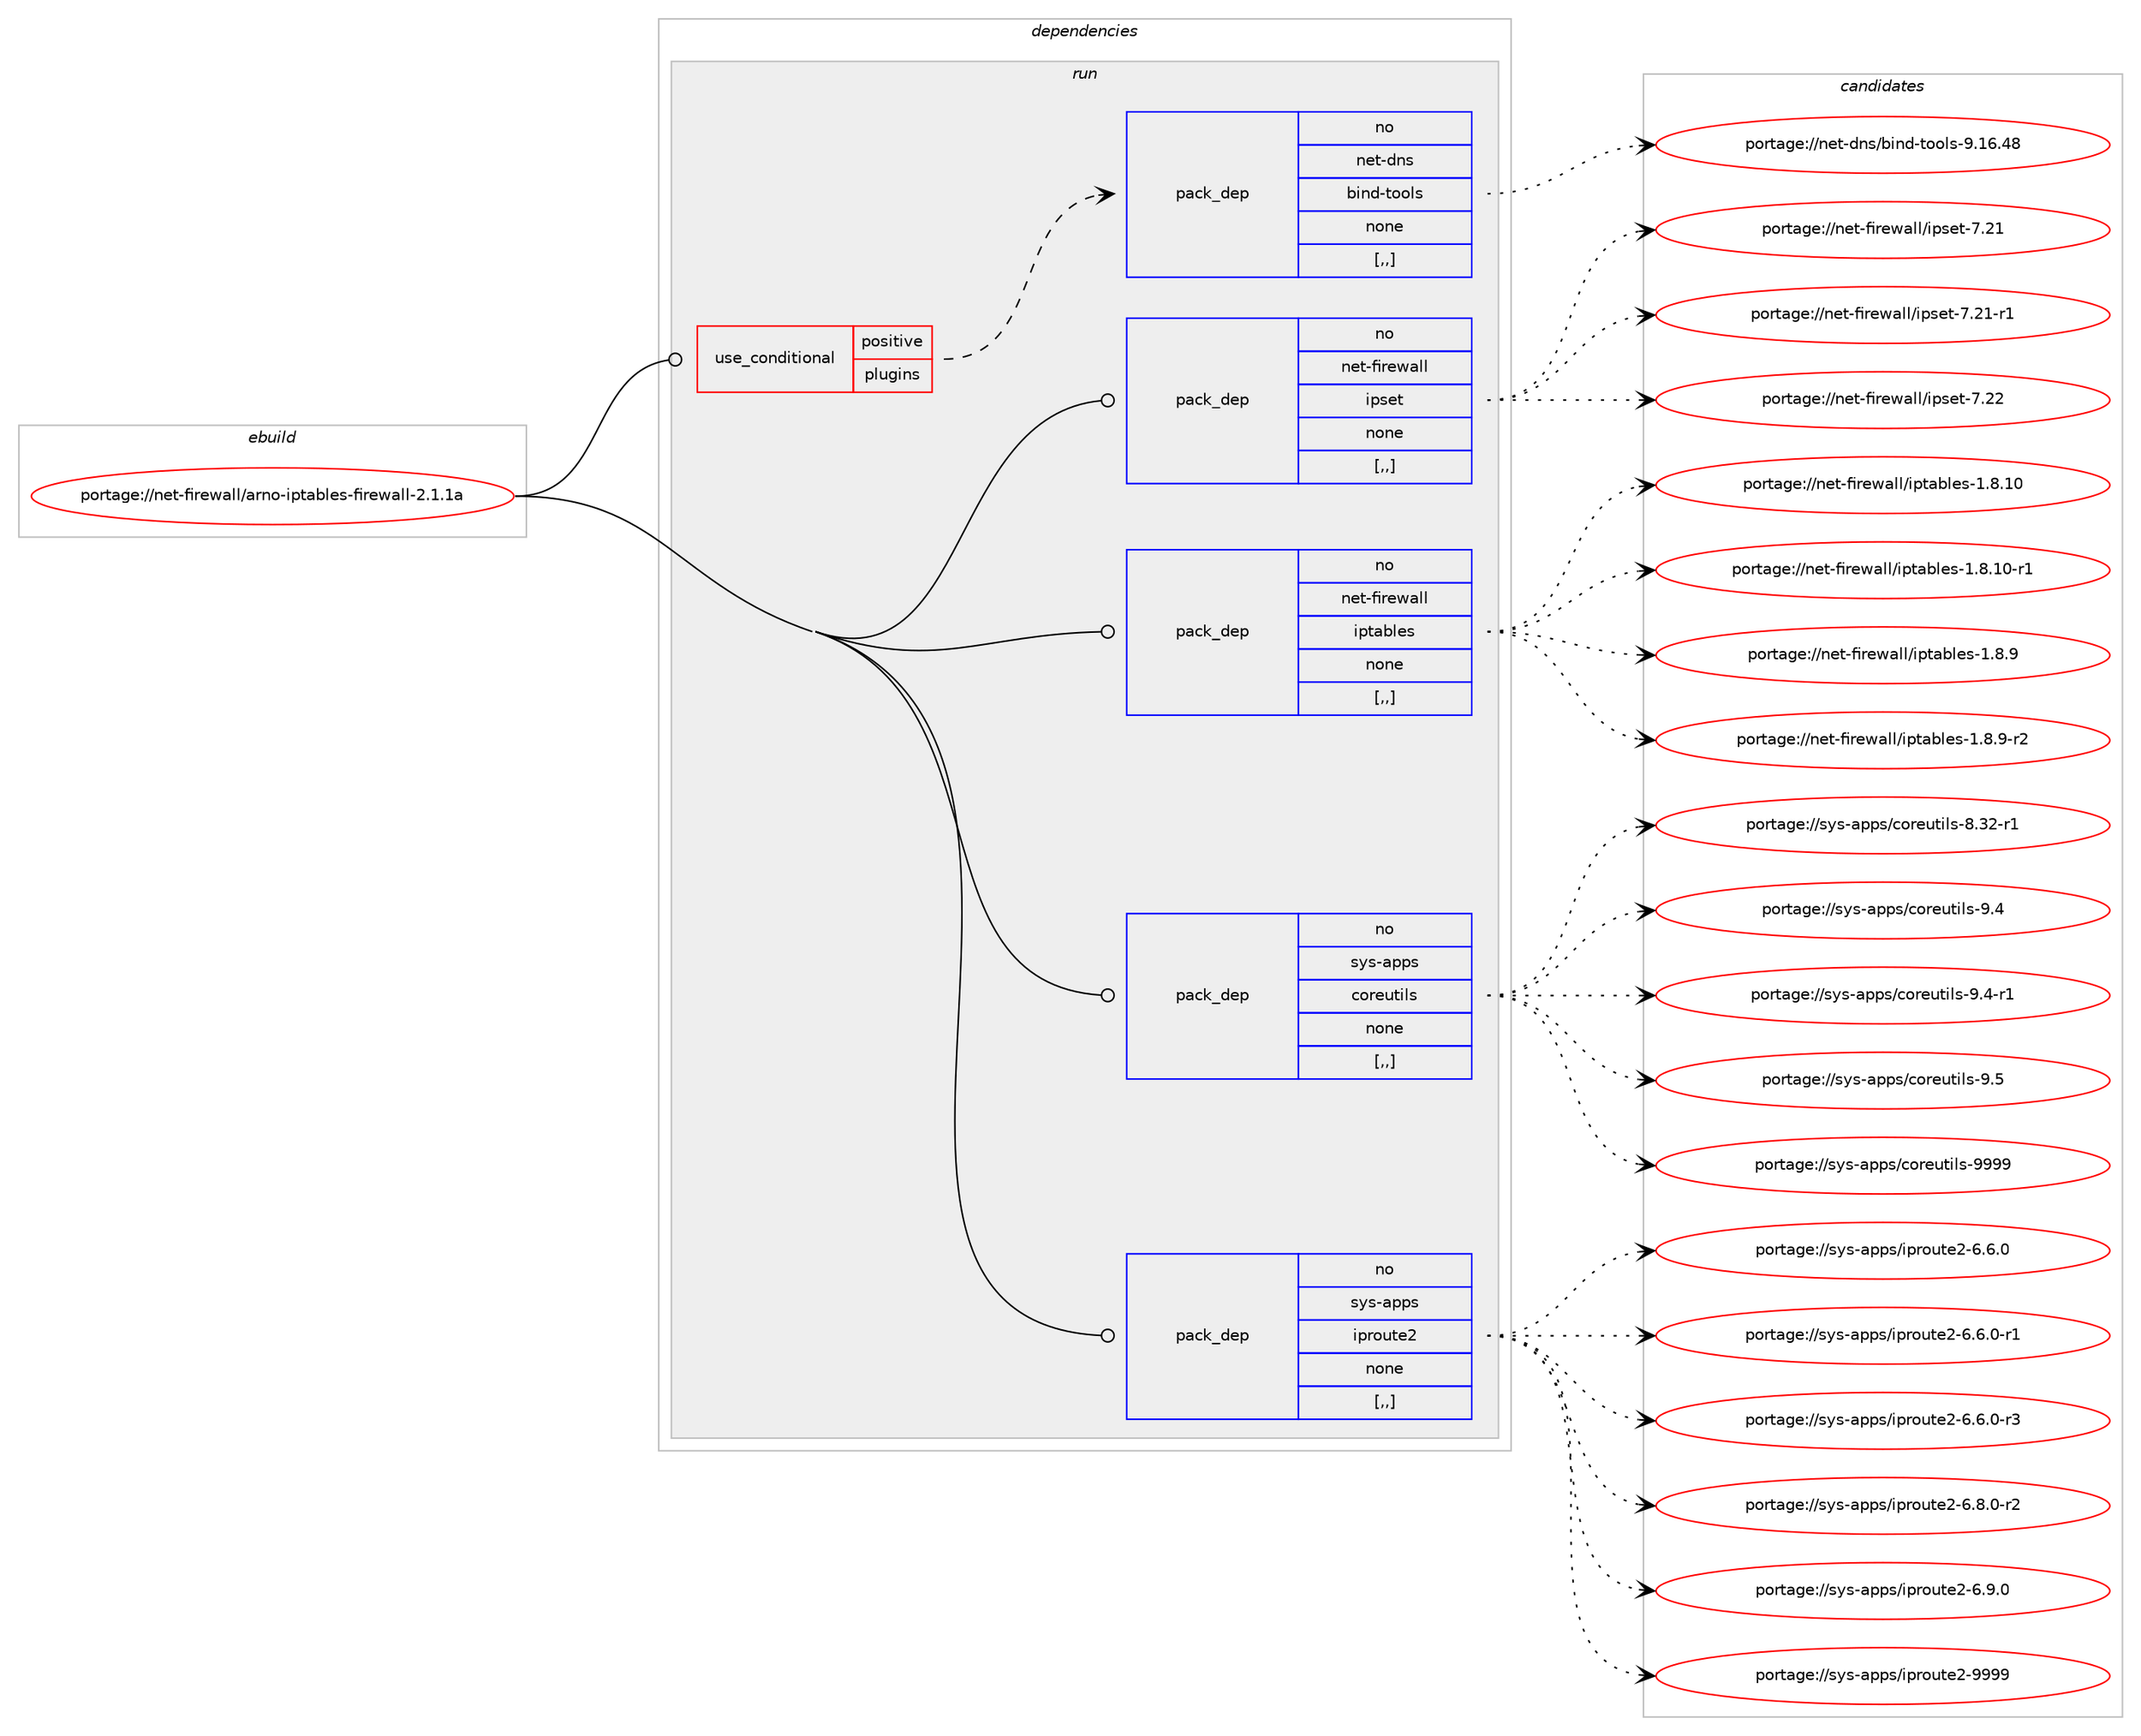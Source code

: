 digraph prolog {

# *************
# Graph options
# *************

newrank=true;
concentrate=true;
compound=true;
graph [rankdir=LR,fontname=Helvetica,fontsize=10,ranksep=1.5];#, ranksep=2.5, nodesep=0.2];
edge  [arrowhead=vee];
node  [fontname=Helvetica,fontsize=10];

# **********
# The ebuild
# **********

subgraph cluster_leftcol {
color=gray;
rank=same;
label=<<i>ebuild</i>>;
id [label="portage://net-firewall/arno-iptables-firewall-2.1.1a", color=red, width=4, href="../net-firewall/arno-iptables-firewall-2.1.1a.svg"];
}

# ****************
# The dependencies
# ****************

subgraph cluster_midcol {
color=gray;
label=<<i>dependencies</i>>;
subgraph cluster_compile {
fillcolor="#eeeeee";
style=filled;
label=<<i>compile</i>>;
}
subgraph cluster_compileandrun {
fillcolor="#eeeeee";
style=filled;
label=<<i>compile and run</i>>;
}
subgraph cluster_run {
fillcolor="#eeeeee";
style=filled;
label=<<i>run</i>>;
subgraph cond87551 {
dependency338034 [label=<<TABLE BORDER="0" CELLBORDER="1" CELLSPACING="0" CELLPADDING="4"><TR><TD ROWSPAN="3" CELLPADDING="10">use_conditional</TD></TR><TR><TD>positive</TD></TR><TR><TD>plugins</TD></TR></TABLE>>, shape=none, color=red];
subgraph pack247950 {
dependency338035 [label=<<TABLE BORDER="0" CELLBORDER="1" CELLSPACING="0" CELLPADDING="4" WIDTH="220"><TR><TD ROWSPAN="6" CELLPADDING="30">pack_dep</TD></TR><TR><TD WIDTH="110">no</TD></TR><TR><TD>net-dns</TD></TR><TR><TD>bind-tools</TD></TR><TR><TD>none</TD></TR><TR><TD>[,,]</TD></TR></TABLE>>, shape=none, color=blue];
}
dependency338034:e -> dependency338035:w [weight=20,style="dashed",arrowhead="vee"];
}
id:e -> dependency338034:w [weight=20,style="solid",arrowhead="odot"];
subgraph pack247951 {
dependency338036 [label=<<TABLE BORDER="0" CELLBORDER="1" CELLSPACING="0" CELLPADDING="4" WIDTH="220"><TR><TD ROWSPAN="6" CELLPADDING="30">pack_dep</TD></TR><TR><TD WIDTH="110">no</TD></TR><TR><TD>net-firewall</TD></TR><TR><TD>ipset</TD></TR><TR><TD>none</TD></TR><TR><TD>[,,]</TD></TR></TABLE>>, shape=none, color=blue];
}
id:e -> dependency338036:w [weight=20,style="solid",arrowhead="odot"];
subgraph pack247952 {
dependency338037 [label=<<TABLE BORDER="0" CELLBORDER="1" CELLSPACING="0" CELLPADDING="4" WIDTH="220"><TR><TD ROWSPAN="6" CELLPADDING="30">pack_dep</TD></TR><TR><TD WIDTH="110">no</TD></TR><TR><TD>net-firewall</TD></TR><TR><TD>iptables</TD></TR><TR><TD>none</TD></TR><TR><TD>[,,]</TD></TR></TABLE>>, shape=none, color=blue];
}
id:e -> dependency338037:w [weight=20,style="solid",arrowhead="odot"];
subgraph pack247953 {
dependency338038 [label=<<TABLE BORDER="0" CELLBORDER="1" CELLSPACING="0" CELLPADDING="4" WIDTH="220"><TR><TD ROWSPAN="6" CELLPADDING="30">pack_dep</TD></TR><TR><TD WIDTH="110">no</TD></TR><TR><TD>sys-apps</TD></TR><TR><TD>coreutils</TD></TR><TR><TD>none</TD></TR><TR><TD>[,,]</TD></TR></TABLE>>, shape=none, color=blue];
}
id:e -> dependency338038:w [weight=20,style="solid",arrowhead="odot"];
subgraph pack247954 {
dependency338039 [label=<<TABLE BORDER="0" CELLBORDER="1" CELLSPACING="0" CELLPADDING="4" WIDTH="220"><TR><TD ROWSPAN="6" CELLPADDING="30">pack_dep</TD></TR><TR><TD WIDTH="110">no</TD></TR><TR><TD>sys-apps</TD></TR><TR><TD>iproute2</TD></TR><TR><TD>none</TD></TR><TR><TD>[,,]</TD></TR></TABLE>>, shape=none, color=blue];
}
id:e -> dependency338039:w [weight=20,style="solid",arrowhead="odot"];
}
}

# **************
# The candidates
# **************

subgraph cluster_choices {
rank=same;
color=gray;
label=<<i>candidates</i>>;

subgraph choice247950 {
color=black;
nodesep=1;
choice110101116451001101154798105110100451161111111081154557464954465256 [label="portage://net-dns/bind-tools-9.16.48", color=red, width=4,href="../net-dns/bind-tools-9.16.48.svg"];
dependency338035:e -> choice110101116451001101154798105110100451161111111081154557464954465256:w [style=dotted,weight="100"];
}
subgraph choice247951 {
color=black;
nodesep=1;
choice1101011164510210511410111997108108471051121151011164555465049 [label="portage://net-firewall/ipset-7.21", color=red, width=4,href="../net-firewall/ipset-7.21.svg"];
choice11010111645102105114101119971081084710511211510111645554650494511449 [label="portage://net-firewall/ipset-7.21-r1", color=red, width=4,href="../net-firewall/ipset-7.21-r1.svg"];
choice1101011164510210511410111997108108471051121151011164555465050 [label="portage://net-firewall/ipset-7.22", color=red, width=4,href="../net-firewall/ipset-7.22.svg"];
dependency338036:e -> choice1101011164510210511410111997108108471051121151011164555465049:w [style=dotted,weight="100"];
dependency338036:e -> choice11010111645102105114101119971081084710511211510111645554650494511449:w [style=dotted,weight="100"];
dependency338036:e -> choice1101011164510210511410111997108108471051121151011164555465050:w [style=dotted,weight="100"];
}
subgraph choice247952 {
color=black;
nodesep=1;
choice110101116451021051141011199710810847105112116979810810111545494656464948 [label="portage://net-firewall/iptables-1.8.10", color=red, width=4,href="../net-firewall/iptables-1.8.10.svg"];
choice1101011164510210511410111997108108471051121169798108101115454946564649484511449 [label="portage://net-firewall/iptables-1.8.10-r1", color=red, width=4,href="../net-firewall/iptables-1.8.10-r1.svg"];
choice1101011164510210511410111997108108471051121169798108101115454946564657 [label="portage://net-firewall/iptables-1.8.9", color=red, width=4,href="../net-firewall/iptables-1.8.9.svg"];
choice11010111645102105114101119971081084710511211697981081011154549465646574511450 [label="portage://net-firewall/iptables-1.8.9-r2", color=red, width=4,href="../net-firewall/iptables-1.8.9-r2.svg"];
dependency338037:e -> choice110101116451021051141011199710810847105112116979810810111545494656464948:w [style=dotted,weight="100"];
dependency338037:e -> choice1101011164510210511410111997108108471051121169798108101115454946564649484511449:w [style=dotted,weight="100"];
dependency338037:e -> choice1101011164510210511410111997108108471051121169798108101115454946564657:w [style=dotted,weight="100"];
dependency338037:e -> choice11010111645102105114101119971081084710511211697981081011154549465646574511450:w [style=dotted,weight="100"];
}
subgraph choice247953 {
color=black;
nodesep=1;
choice1151211154597112112115479911111410111711610510811545564651504511449 [label="portage://sys-apps/coreutils-8.32-r1", color=red, width=4,href="../sys-apps/coreutils-8.32-r1.svg"];
choice1151211154597112112115479911111410111711610510811545574652 [label="portage://sys-apps/coreutils-9.4", color=red, width=4,href="../sys-apps/coreutils-9.4.svg"];
choice11512111545971121121154799111114101117116105108115455746524511449 [label="portage://sys-apps/coreutils-9.4-r1", color=red, width=4,href="../sys-apps/coreutils-9.4-r1.svg"];
choice1151211154597112112115479911111410111711610510811545574653 [label="portage://sys-apps/coreutils-9.5", color=red, width=4,href="../sys-apps/coreutils-9.5.svg"];
choice115121115459711211211547991111141011171161051081154557575757 [label="portage://sys-apps/coreutils-9999", color=red, width=4,href="../sys-apps/coreutils-9999.svg"];
dependency338038:e -> choice1151211154597112112115479911111410111711610510811545564651504511449:w [style=dotted,weight="100"];
dependency338038:e -> choice1151211154597112112115479911111410111711610510811545574652:w [style=dotted,weight="100"];
dependency338038:e -> choice11512111545971121121154799111114101117116105108115455746524511449:w [style=dotted,weight="100"];
dependency338038:e -> choice1151211154597112112115479911111410111711610510811545574653:w [style=dotted,weight="100"];
dependency338038:e -> choice115121115459711211211547991111141011171161051081154557575757:w [style=dotted,weight="100"];
}
subgraph choice247954 {
color=black;
nodesep=1;
choice11512111545971121121154710511211411111711610150455446544648 [label="portage://sys-apps/iproute2-6.6.0", color=red, width=4,href="../sys-apps/iproute2-6.6.0.svg"];
choice115121115459711211211547105112114111117116101504554465446484511449 [label="portage://sys-apps/iproute2-6.6.0-r1", color=red, width=4,href="../sys-apps/iproute2-6.6.0-r1.svg"];
choice115121115459711211211547105112114111117116101504554465446484511451 [label="portage://sys-apps/iproute2-6.6.0-r3", color=red, width=4,href="../sys-apps/iproute2-6.6.0-r3.svg"];
choice115121115459711211211547105112114111117116101504554465646484511450 [label="portage://sys-apps/iproute2-6.8.0-r2", color=red, width=4,href="../sys-apps/iproute2-6.8.0-r2.svg"];
choice11512111545971121121154710511211411111711610150455446574648 [label="portage://sys-apps/iproute2-6.9.0", color=red, width=4,href="../sys-apps/iproute2-6.9.0.svg"];
choice115121115459711211211547105112114111117116101504557575757 [label="portage://sys-apps/iproute2-9999", color=red, width=4,href="../sys-apps/iproute2-9999.svg"];
dependency338039:e -> choice11512111545971121121154710511211411111711610150455446544648:w [style=dotted,weight="100"];
dependency338039:e -> choice115121115459711211211547105112114111117116101504554465446484511449:w [style=dotted,weight="100"];
dependency338039:e -> choice115121115459711211211547105112114111117116101504554465446484511451:w [style=dotted,weight="100"];
dependency338039:e -> choice115121115459711211211547105112114111117116101504554465646484511450:w [style=dotted,weight="100"];
dependency338039:e -> choice11512111545971121121154710511211411111711610150455446574648:w [style=dotted,weight="100"];
dependency338039:e -> choice115121115459711211211547105112114111117116101504557575757:w [style=dotted,weight="100"];
}
}

}

